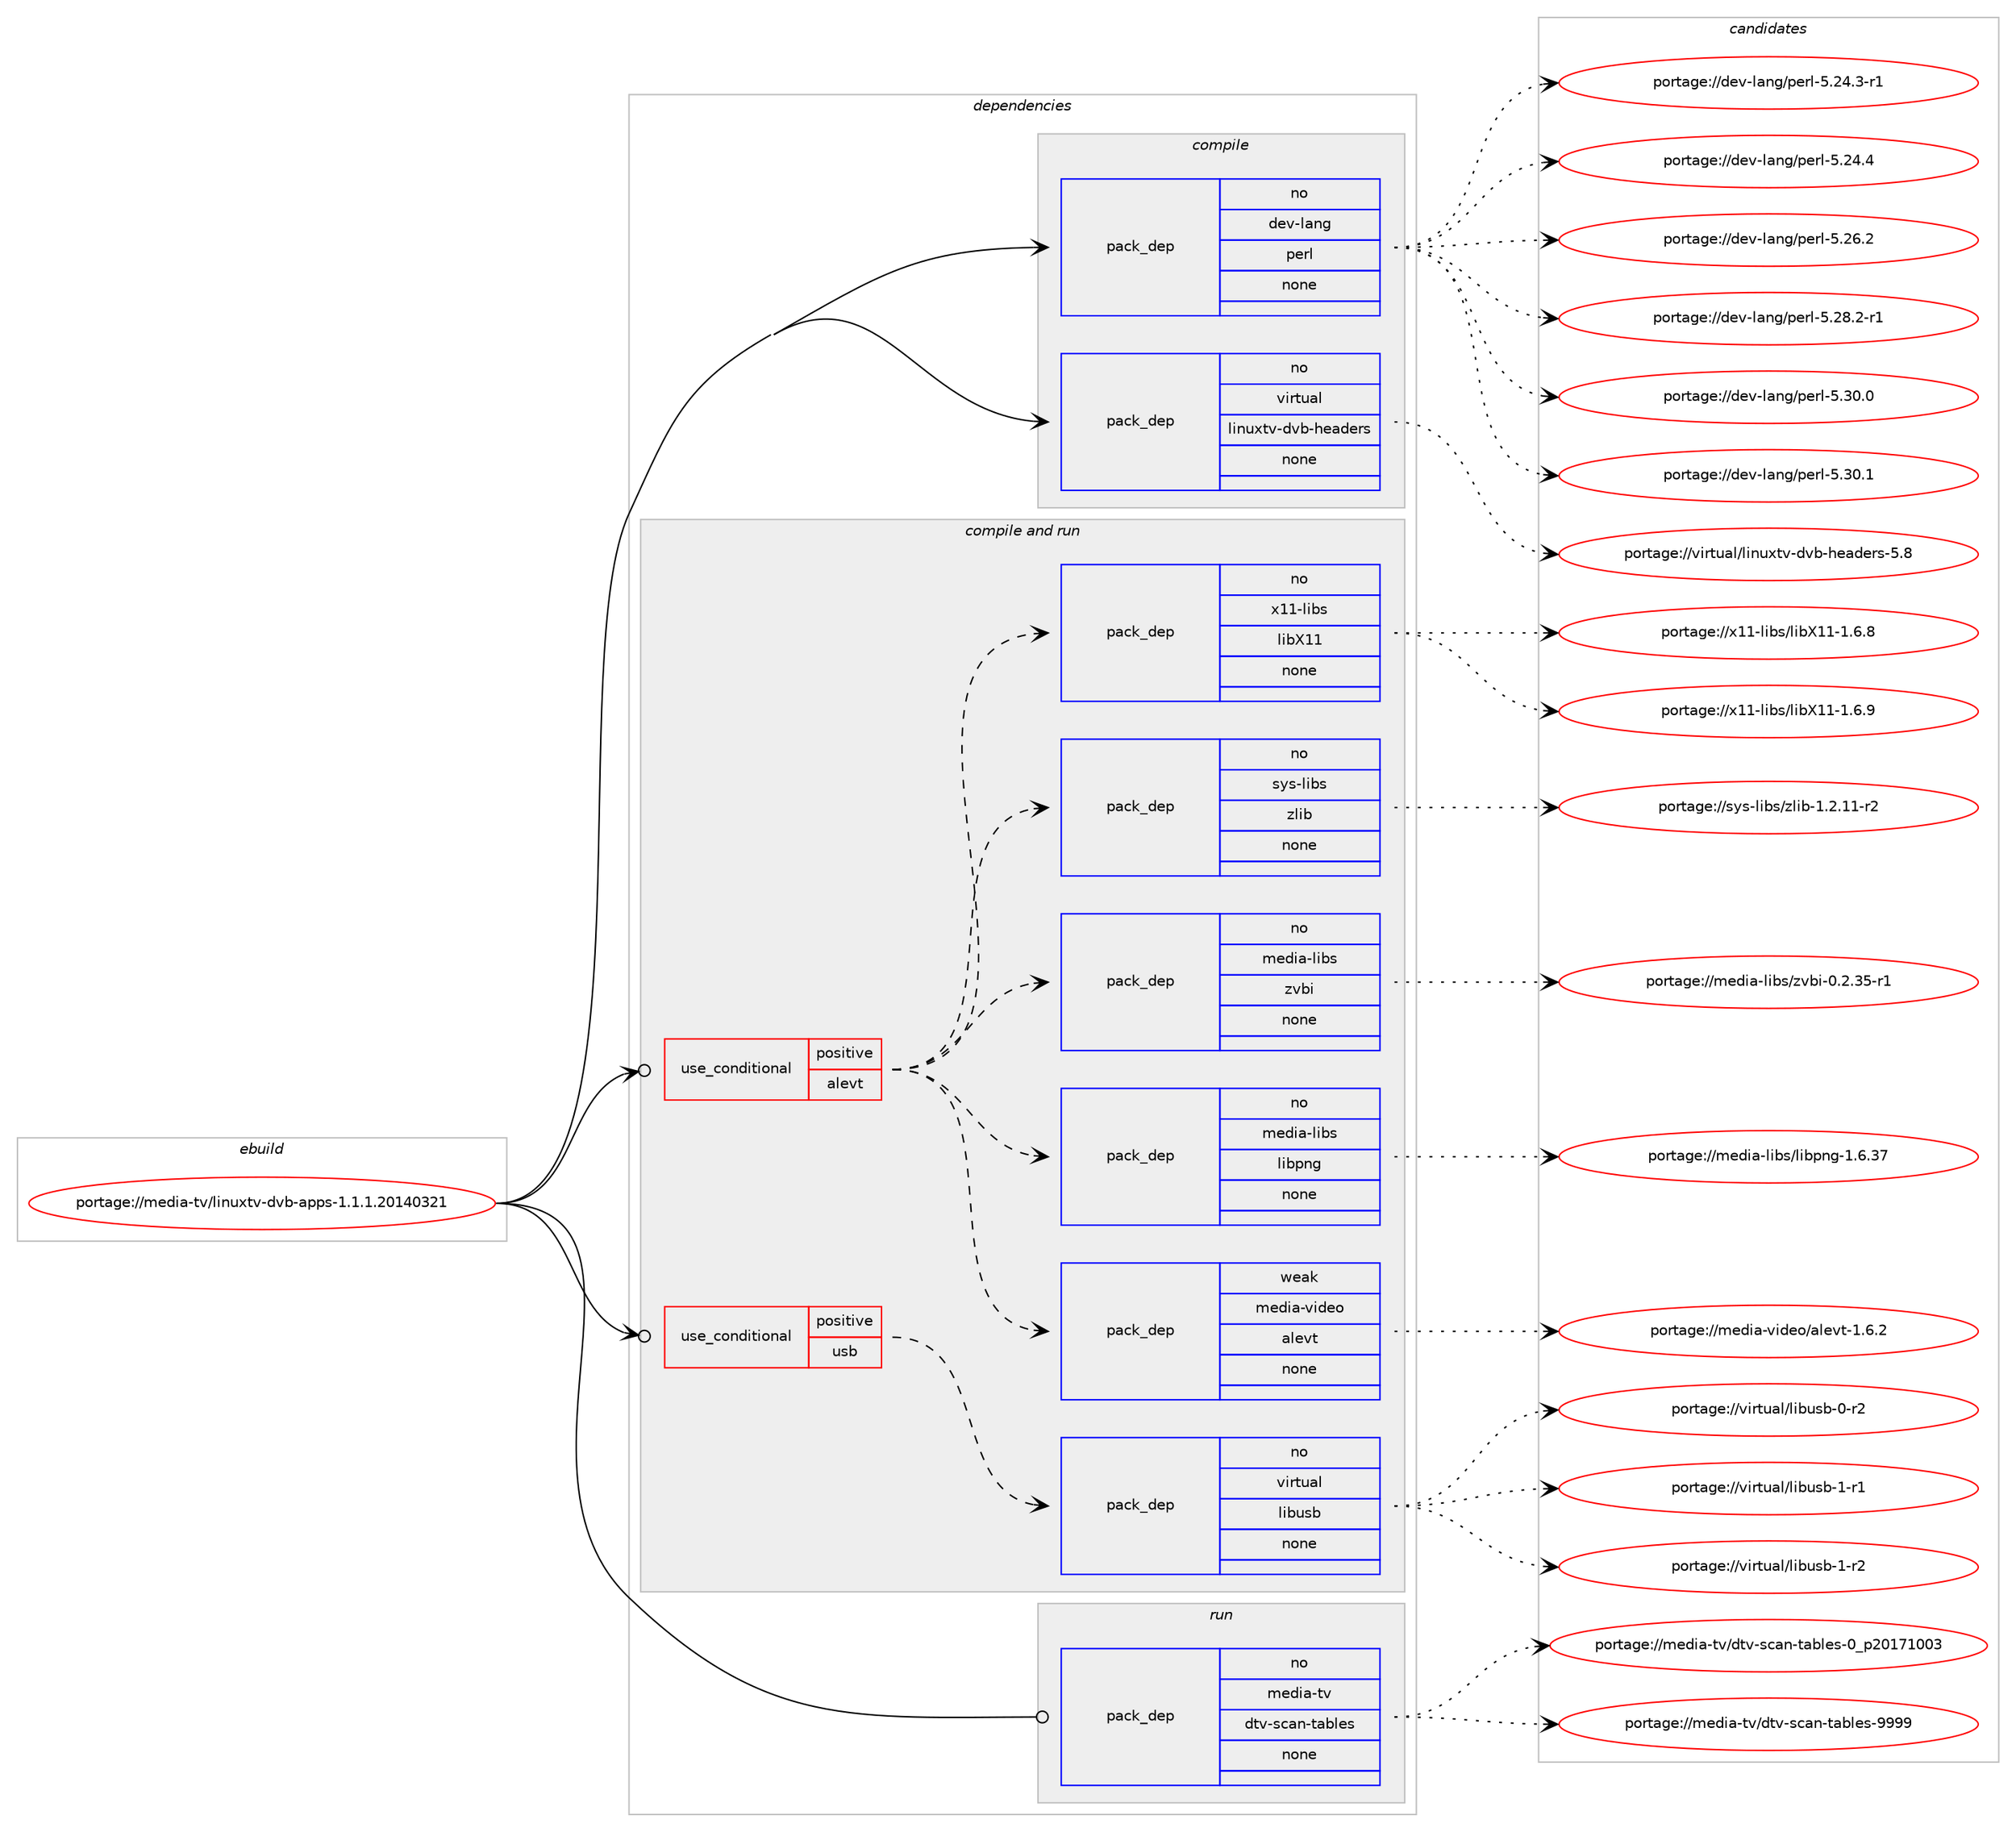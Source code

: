 digraph prolog {

# *************
# Graph options
# *************

newrank=true;
concentrate=true;
compound=true;
graph [rankdir=LR,fontname=Helvetica,fontsize=10,ranksep=1.5];#, ranksep=2.5, nodesep=0.2];
edge  [arrowhead=vee];
node  [fontname=Helvetica,fontsize=10];

# **********
# The ebuild
# **********

subgraph cluster_leftcol {
color=gray;
rank=same;
label=<<i>ebuild</i>>;
id [label="portage://media-tv/linuxtv-dvb-apps-1.1.1.20140321", color=red, width=4, href="../media-tv/linuxtv-dvb-apps-1.1.1.20140321.svg"];
}

# ****************
# The dependencies
# ****************

subgraph cluster_midcol {
color=gray;
label=<<i>dependencies</i>>;
subgraph cluster_compile {
fillcolor="#eeeeee";
style=filled;
label=<<i>compile</i>>;
subgraph pack248461 {
dependency338020 [label=<<TABLE BORDER="0" CELLBORDER="1" CELLSPACING="0" CELLPADDING="4" WIDTH="220"><TR><TD ROWSPAN="6" CELLPADDING="30">pack_dep</TD></TR><TR><TD WIDTH="110">no</TD></TR><TR><TD>dev-lang</TD></TR><TR><TD>perl</TD></TR><TR><TD>none</TD></TR><TR><TD></TD></TR></TABLE>>, shape=none, color=blue];
}
id:e -> dependency338020:w [weight=20,style="solid",arrowhead="vee"];
subgraph pack248462 {
dependency338021 [label=<<TABLE BORDER="0" CELLBORDER="1" CELLSPACING="0" CELLPADDING="4" WIDTH="220"><TR><TD ROWSPAN="6" CELLPADDING="30">pack_dep</TD></TR><TR><TD WIDTH="110">no</TD></TR><TR><TD>virtual</TD></TR><TR><TD>linuxtv-dvb-headers</TD></TR><TR><TD>none</TD></TR><TR><TD></TD></TR></TABLE>>, shape=none, color=blue];
}
id:e -> dependency338021:w [weight=20,style="solid",arrowhead="vee"];
}
subgraph cluster_compileandrun {
fillcolor="#eeeeee";
style=filled;
label=<<i>compile and run</i>>;
subgraph cond84007 {
dependency338022 [label=<<TABLE BORDER="0" CELLBORDER="1" CELLSPACING="0" CELLPADDING="4"><TR><TD ROWSPAN="3" CELLPADDING="10">use_conditional</TD></TR><TR><TD>positive</TD></TR><TR><TD>alevt</TD></TR></TABLE>>, shape=none, color=red];
subgraph pack248463 {
dependency338023 [label=<<TABLE BORDER="0" CELLBORDER="1" CELLSPACING="0" CELLPADDING="4" WIDTH="220"><TR><TD ROWSPAN="6" CELLPADDING="30">pack_dep</TD></TR><TR><TD WIDTH="110">weak</TD></TR><TR><TD>media-video</TD></TR><TR><TD>alevt</TD></TR><TR><TD>none</TD></TR><TR><TD></TD></TR></TABLE>>, shape=none, color=blue];
}
dependency338022:e -> dependency338023:w [weight=20,style="dashed",arrowhead="vee"];
subgraph pack248464 {
dependency338024 [label=<<TABLE BORDER="0" CELLBORDER="1" CELLSPACING="0" CELLPADDING="4" WIDTH="220"><TR><TD ROWSPAN="6" CELLPADDING="30">pack_dep</TD></TR><TR><TD WIDTH="110">no</TD></TR><TR><TD>media-libs</TD></TR><TR><TD>libpng</TD></TR><TR><TD>none</TD></TR><TR><TD></TD></TR></TABLE>>, shape=none, color=blue];
}
dependency338022:e -> dependency338024:w [weight=20,style="dashed",arrowhead="vee"];
subgraph pack248465 {
dependency338025 [label=<<TABLE BORDER="0" CELLBORDER="1" CELLSPACING="0" CELLPADDING="4" WIDTH="220"><TR><TD ROWSPAN="6" CELLPADDING="30">pack_dep</TD></TR><TR><TD WIDTH="110">no</TD></TR><TR><TD>media-libs</TD></TR><TR><TD>zvbi</TD></TR><TR><TD>none</TD></TR><TR><TD></TD></TR></TABLE>>, shape=none, color=blue];
}
dependency338022:e -> dependency338025:w [weight=20,style="dashed",arrowhead="vee"];
subgraph pack248466 {
dependency338026 [label=<<TABLE BORDER="0" CELLBORDER="1" CELLSPACING="0" CELLPADDING="4" WIDTH="220"><TR><TD ROWSPAN="6" CELLPADDING="30">pack_dep</TD></TR><TR><TD WIDTH="110">no</TD></TR><TR><TD>sys-libs</TD></TR><TR><TD>zlib</TD></TR><TR><TD>none</TD></TR><TR><TD></TD></TR></TABLE>>, shape=none, color=blue];
}
dependency338022:e -> dependency338026:w [weight=20,style="dashed",arrowhead="vee"];
subgraph pack248467 {
dependency338027 [label=<<TABLE BORDER="0" CELLBORDER="1" CELLSPACING="0" CELLPADDING="4" WIDTH="220"><TR><TD ROWSPAN="6" CELLPADDING="30">pack_dep</TD></TR><TR><TD WIDTH="110">no</TD></TR><TR><TD>x11-libs</TD></TR><TR><TD>libX11</TD></TR><TR><TD>none</TD></TR><TR><TD></TD></TR></TABLE>>, shape=none, color=blue];
}
dependency338022:e -> dependency338027:w [weight=20,style="dashed",arrowhead="vee"];
}
id:e -> dependency338022:w [weight=20,style="solid",arrowhead="odotvee"];
subgraph cond84008 {
dependency338028 [label=<<TABLE BORDER="0" CELLBORDER="1" CELLSPACING="0" CELLPADDING="4"><TR><TD ROWSPAN="3" CELLPADDING="10">use_conditional</TD></TR><TR><TD>positive</TD></TR><TR><TD>usb</TD></TR></TABLE>>, shape=none, color=red];
subgraph pack248468 {
dependency338029 [label=<<TABLE BORDER="0" CELLBORDER="1" CELLSPACING="0" CELLPADDING="4" WIDTH="220"><TR><TD ROWSPAN="6" CELLPADDING="30">pack_dep</TD></TR><TR><TD WIDTH="110">no</TD></TR><TR><TD>virtual</TD></TR><TR><TD>libusb</TD></TR><TR><TD>none</TD></TR><TR><TD></TD></TR></TABLE>>, shape=none, color=blue];
}
dependency338028:e -> dependency338029:w [weight=20,style="dashed",arrowhead="vee"];
}
id:e -> dependency338028:w [weight=20,style="solid",arrowhead="odotvee"];
}
subgraph cluster_run {
fillcolor="#eeeeee";
style=filled;
label=<<i>run</i>>;
subgraph pack248469 {
dependency338030 [label=<<TABLE BORDER="0" CELLBORDER="1" CELLSPACING="0" CELLPADDING="4" WIDTH="220"><TR><TD ROWSPAN="6" CELLPADDING="30">pack_dep</TD></TR><TR><TD WIDTH="110">no</TD></TR><TR><TD>media-tv</TD></TR><TR><TD>dtv-scan-tables</TD></TR><TR><TD>none</TD></TR><TR><TD></TD></TR></TABLE>>, shape=none, color=blue];
}
id:e -> dependency338030:w [weight=20,style="solid",arrowhead="odot"];
}
}

# **************
# The candidates
# **************

subgraph cluster_choices {
rank=same;
color=gray;
label=<<i>candidates</i>>;

subgraph choice248461 {
color=black;
nodesep=1;
choiceportage100101118451089711010347112101114108455346505246514511449 [label="portage://dev-lang/perl-5.24.3-r1", color=red, width=4,href="../dev-lang/perl-5.24.3-r1.svg"];
choiceportage10010111845108971101034711210111410845534650524652 [label="portage://dev-lang/perl-5.24.4", color=red, width=4,href="../dev-lang/perl-5.24.4.svg"];
choiceportage10010111845108971101034711210111410845534650544650 [label="portage://dev-lang/perl-5.26.2", color=red, width=4,href="../dev-lang/perl-5.26.2.svg"];
choiceportage100101118451089711010347112101114108455346505646504511449 [label="portage://dev-lang/perl-5.28.2-r1", color=red, width=4,href="../dev-lang/perl-5.28.2-r1.svg"];
choiceportage10010111845108971101034711210111410845534651484648 [label="portage://dev-lang/perl-5.30.0", color=red, width=4,href="../dev-lang/perl-5.30.0.svg"];
choiceportage10010111845108971101034711210111410845534651484649 [label="portage://dev-lang/perl-5.30.1", color=red, width=4,href="../dev-lang/perl-5.30.1.svg"];
dependency338020:e -> choiceportage100101118451089711010347112101114108455346505246514511449:w [style=dotted,weight="100"];
dependency338020:e -> choiceportage10010111845108971101034711210111410845534650524652:w [style=dotted,weight="100"];
dependency338020:e -> choiceportage10010111845108971101034711210111410845534650544650:w [style=dotted,weight="100"];
dependency338020:e -> choiceportage100101118451089711010347112101114108455346505646504511449:w [style=dotted,weight="100"];
dependency338020:e -> choiceportage10010111845108971101034711210111410845534651484648:w [style=dotted,weight="100"];
dependency338020:e -> choiceportage10010111845108971101034711210111410845534651484649:w [style=dotted,weight="100"];
}
subgraph choice248462 {
color=black;
nodesep=1;
choiceportage11810511411611797108471081051101171201161184510011898451041019710010111411545534656 [label="portage://virtual/linuxtv-dvb-headers-5.8", color=red, width=4,href="../virtual/linuxtv-dvb-headers-5.8.svg"];
dependency338021:e -> choiceportage11810511411611797108471081051101171201161184510011898451041019710010111411545534656:w [style=dotted,weight="100"];
}
subgraph choice248463 {
color=black;
nodesep=1;
choiceportage10910110010597451181051001011114797108101118116454946544650 [label="portage://media-video/alevt-1.6.2", color=red, width=4,href="../media-video/alevt-1.6.2.svg"];
dependency338023:e -> choiceportage10910110010597451181051001011114797108101118116454946544650:w [style=dotted,weight="100"];
}
subgraph choice248464 {
color=black;
nodesep=1;
choiceportage109101100105974510810598115471081059811211010345494654465155 [label="portage://media-libs/libpng-1.6.37", color=red, width=4,href="../media-libs/libpng-1.6.37.svg"];
dependency338024:e -> choiceportage109101100105974510810598115471081059811211010345494654465155:w [style=dotted,weight="100"];
}
subgraph choice248465 {
color=black;
nodesep=1;
choiceportage1091011001059745108105981154712211898105454846504651534511449 [label="portage://media-libs/zvbi-0.2.35-r1", color=red, width=4,href="../media-libs/zvbi-0.2.35-r1.svg"];
dependency338025:e -> choiceportage1091011001059745108105981154712211898105454846504651534511449:w [style=dotted,weight="100"];
}
subgraph choice248466 {
color=black;
nodesep=1;
choiceportage11512111545108105981154712210810598454946504649494511450 [label="portage://sys-libs/zlib-1.2.11-r2", color=red, width=4,href="../sys-libs/zlib-1.2.11-r2.svg"];
dependency338026:e -> choiceportage11512111545108105981154712210810598454946504649494511450:w [style=dotted,weight="100"];
}
subgraph choice248467 {
color=black;
nodesep=1;
choiceportage120494945108105981154710810598884949454946544656 [label="portage://x11-libs/libX11-1.6.8", color=red, width=4,href="../x11-libs/libX11-1.6.8.svg"];
choiceportage120494945108105981154710810598884949454946544657 [label="portage://x11-libs/libX11-1.6.9", color=red, width=4,href="../x11-libs/libX11-1.6.9.svg"];
dependency338027:e -> choiceportage120494945108105981154710810598884949454946544656:w [style=dotted,weight="100"];
dependency338027:e -> choiceportage120494945108105981154710810598884949454946544657:w [style=dotted,weight="100"];
}
subgraph choice248468 {
color=black;
nodesep=1;
choiceportage1181051141161179710847108105981171159845484511450 [label="portage://virtual/libusb-0-r2", color=red, width=4,href="../virtual/libusb-0-r2.svg"];
choiceportage1181051141161179710847108105981171159845494511449 [label="portage://virtual/libusb-1-r1", color=red, width=4,href="../virtual/libusb-1-r1.svg"];
choiceportage1181051141161179710847108105981171159845494511450 [label="portage://virtual/libusb-1-r2", color=red, width=4,href="../virtual/libusb-1-r2.svg"];
dependency338029:e -> choiceportage1181051141161179710847108105981171159845484511450:w [style=dotted,weight="100"];
dependency338029:e -> choiceportage1181051141161179710847108105981171159845494511449:w [style=dotted,weight="100"];
dependency338029:e -> choiceportage1181051141161179710847108105981171159845494511450:w [style=dotted,weight="100"];
}
subgraph choice248469 {
color=black;
nodesep=1;
choiceportage1091011001059745116118471001161184511599971104511697981081011154548951125048495549484851 [label="portage://media-tv/dtv-scan-tables-0_p20171003", color=red, width=4,href="../media-tv/dtv-scan-tables-0_p20171003.svg"];
choiceportage1091011001059745116118471001161184511599971104511697981081011154557575757 [label="portage://media-tv/dtv-scan-tables-9999", color=red, width=4,href="../media-tv/dtv-scan-tables-9999.svg"];
dependency338030:e -> choiceportage1091011001059745116118471001161184511599971104511697981081011154548951125048495549484851:w [style=dotted,weight="100"];
dependency338030:e -> choiceportage1091011001059745116118471001161184511599971104511697981081011154557575757:w [style=dotted,weight="100"];
}
}

}
